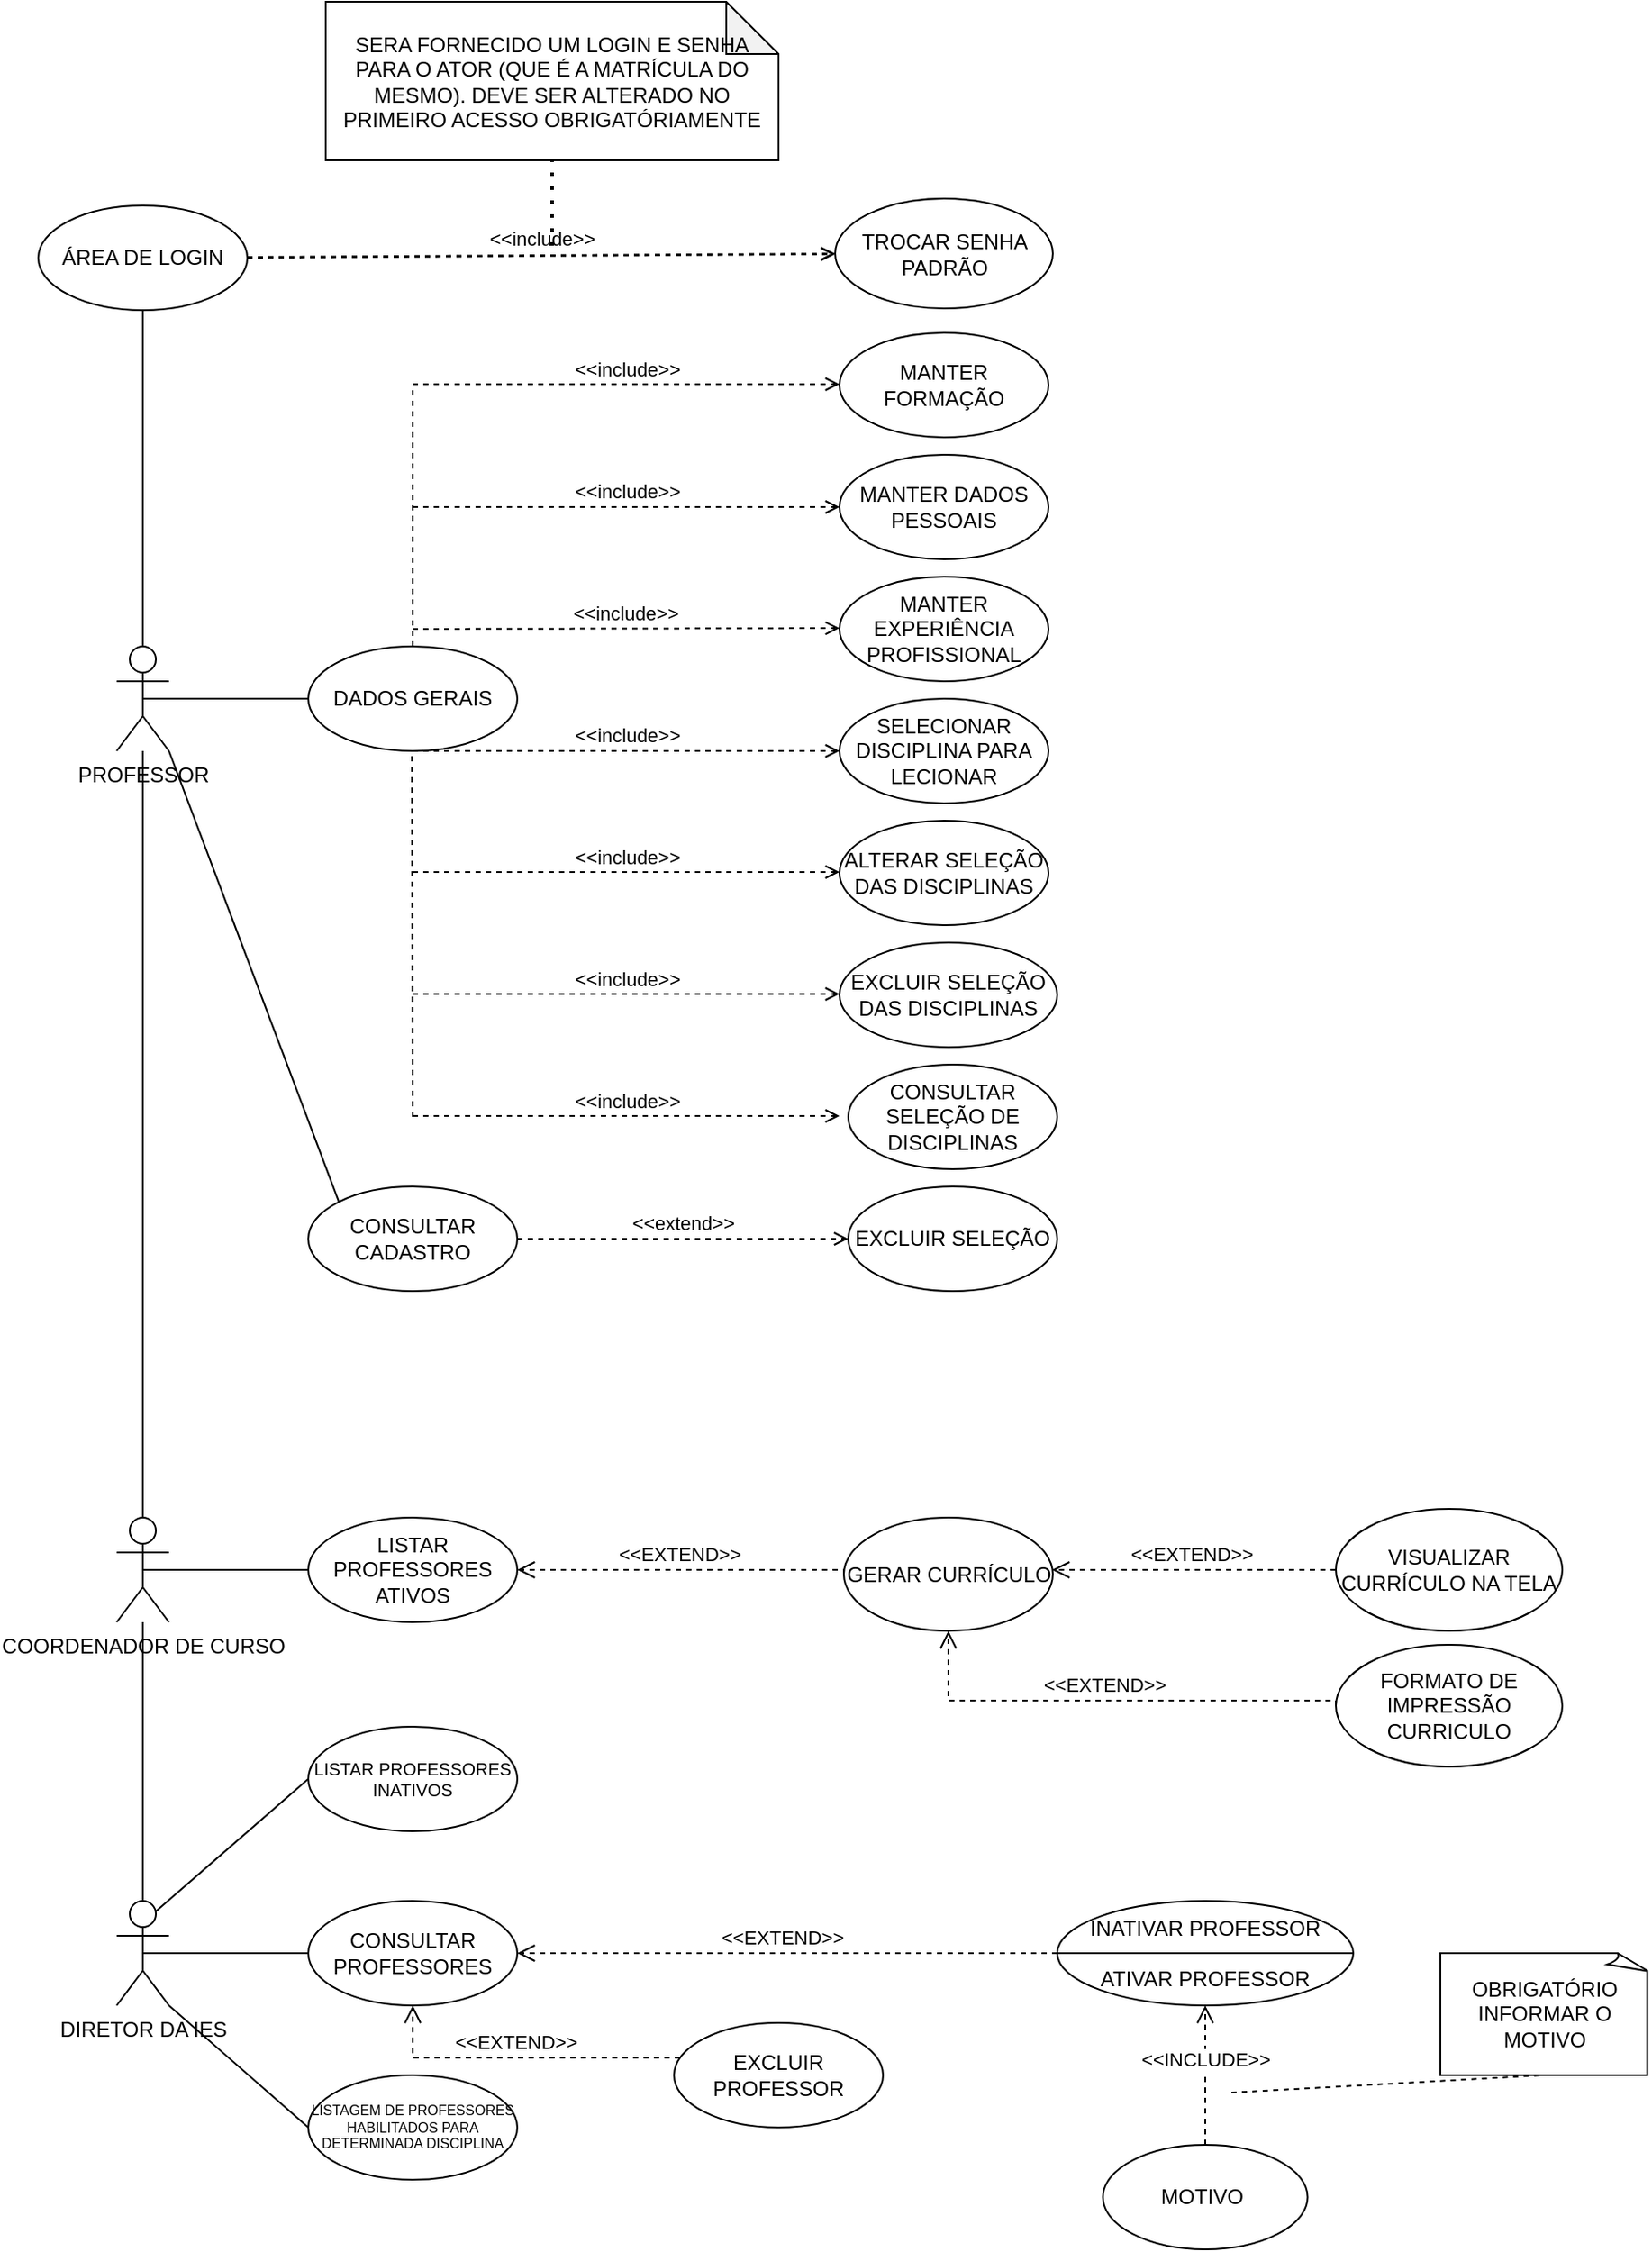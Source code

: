 <mxfile version="21.1.2" type="github">
  <diagram name="Página-1" id="EJFK8gLoTniek4UhLmyd">
    <mxGraphModel dx="993" dy="1689" grid="1" gridSize="10" guides="1" tooltips="1" connect="1" arrows="1" fold="1" page="1" pageScale="1" pageWidth="1169" pageHeight="826" math="0" shadow="0">
      <root>
        <mxCell id="0" />
        <mxCell id="1" parent="0" />
        <mxCell id="UVlV1NGihJrMhhD-RiZH-1" value="PROFESSOR" style="shape=umlActor;verticalLabelPosition=bottom;verticalAlign=top;html=1;outlineConnect=0;" parent="1" vertex="1">
          <mxGeometry x="170" y="-160" width="30" height="60" as="geometry" />
        </mxCell>
        <mxCell id="UVlV1NGihJrMhhD-RiZH-2" value="COORDENADOR DE CURSO" style="shape=umlActor;verticalLabelPosition=bottom;verticalAlign=top;html=1;outlineConnect=0;" parent="1" vertex="1">
          <mxGeometry x="170" y="340" width="30" height="60" as="geometry" />
        </mxCell>
        <mxCell id="UVlV1NGihJrMhhD-RiZH-3" value="DIRETOR DA IES" style="shape=umlActor;verticalLabelPosition=bottom;verticalAlign=top;html=1;outlineConnect=0;" parent="1" vertex="1">
          <mxGeometry x="170" y="560" width="30" height="60" as="geometry" />
        </mxCell>
        <mxCell id="UVlV1NGihJrMhhD-RiZH-6" value="DADOS GERAIS" style="ellipse;whiteSpace=wrap;html=1;" parent="1" vertex="1">
          <mxGeometry x="280" y="-160" width="120" height="60" as="geometry" />
        </mxCell>
        <mxCell id="UVlV1NGihJrMhhD-RiZH-7" value="LISTAR PROFESSORES ATIVOS" style="ellipse;whiteSpace=wrap;html=1;" parent="1" vertex="1">
          <mxGeometry x="280" y="340" width="120" height="60" as="geometry" />
        </mxCell>
        <mxCell id="UVlV1NGihJrMhhD-RiZH-9" value="CONSULTAR &lt;br&gt;PROFESSORES" style="ellipse;whiteSpace=wrap;html=1;" parent="1" vertex="1">
          <mxGeometry x="280" y="560" width="120" height="60" as="geometry" />
        </mxCell>
        <mxCell id="UVlV1NGihJrMhhD-RiZH-10" value="" style="endArrow=none;html=1;rounded=0;exitX=0.5;exitY=0.5;exitDx=0;exitDy=0;exitPerimeter=0;entryX=0;entryY=0.5;entryDx=0;entryDy=0;" parent="1" source="UVlV1NGihJrMhhD-RiZH-1" target="UVlV1NGihJrMhhD-RiZH-6" edge="1">
          <mxGeometry width="50" height="50" relative="1" as="geometry">
            <mxPoint x="410" y="-90" as="sourcePoint" />
            <mxPoint x="460" y="-140" as="targetPoint" />
          </mxGeometry>
        </mxCell>
        <mxCell id="UVlV1NGihJrMhhD-RiZH-11" value="" style="endArrow=none;html=1;rounded=0;exitX=0.5;exitY=0.5;exitDx=0;exitDy=0;exitPerimeter=0;entryX=0;entryY=0.5;entryDx=0;entryDy=0;" parent="1" source="UVlV1NGihJrMhhD-RiZH-2" target="UVlV1NGihJrMhhD-RiZH-7" edge="1">
          <mxGeometry width="50" height="50" relative="1" as="geometry">
            <mxPoint x="195" y="369.5" as="sourcePoint" />
            <mxPoint x="280" y="369.5" as="targetPoint" />
          </mxGeometry>
        </mxCell>
        <mxCell id="UVlV1NGihJrMhhD-RiZH-12" value="" style="endArrow=none;html=1;rounded=0;exitX=0.5;exitY=0.5;exitDx=0;exitDy=0;exitPerimeter=0;entryX=0;entryY=0.5;entryDx=0;entryDy=0;" parent="1" source="UVlV1NGihJrMhhD-RiZH-3" target="UVlV1NGihJrMhhD-RiZH-9" edge="1">
          <mxGeometry width="50" height="50" relative="1" as="geometry">
            <mxPoint x="195" y="600" as="sourcePoint" />
            <mxPoint x="280" y="600" as="targetPoint" />
          </mxGeometry>
        </mxCell>
        <mxCell id="UVlV1NGihJrMhhD-RiZH-13" value="" style="endArrow=none;html=1;rounded=0;exitX=0.5;exitY=0;exitDx=0;exitDy=0;exitPerimeter=0;" parent="1" source="UVlV1NGihJrMhhD-RiZH-2" target="UVlV1NGihJrMhhD-RiZH-1" edge="1">
          <mxGeometry width="50" height="50" relative="1" as="geometry">
            <mxPoint x="410" y="410" as="sourcePoint" />
            <mxPoint x="460" y="360" as="targetPoint" />
          </mxGeometry>
        </mxCell>
        <mxCell id="UVlV1NGihJrMhhD-RiZH-14" value="" style="endArrow=none;html=1;rounded=0;" parent="1" target="UVlV1NGihJrMhhD-RiZH-2" edge="1">
          <mxGeometry width="50" height="50" relative="1" as="geometry">
            <mxPoint x="185" y="560" as="sourcePoint" />
            <mxPoint x="184.5" y="420" as="targetPoint" />
          </mxGeometry>
        </mxCell>
        <mxCell id="UVlV1NGihJrMhhD-RiZH-15" value="MANTER DADOS PESSOAIS" style="ellipse;whiteSpace=wrap;html=1;" parent="1" vertex="1">
          <mxGeometry x="585" y="-270" width="120" height="60" as="geometry" />
        </mxCell>
        <mxCell id="UVlV1NGihJrMhhD-RiZH-16" value="" style="endArrow=none;dashed=1;html=1;rounded=0;exitX=0.5;exitY=0;exitDx=0;exitDy=0;" parent="1" source="UVlV1NGihJrMhhD-RiZH-6" edge="1">
          <mxGeometry width="50" height="50" relative="1" as="geometry">
            <mxPoint x="410" y="-40" as="sourcePoint" />
            <mxPoint x="340" y="-310" as="targetPoint" />
          </mxGeometry>
        </mxCell>
        <mxCell id="UVlV1NGihJrMhhD-RiZH-18" value="&amp;lt;&amp;lt;include&amp;gt;&amp;gt;" style="html=1;verticalAlign=bottom;labelBackgroundColor=none;endArrow=open;endFill=0;dashed=1;rounded=0;entryX=0;entryY=0.5;entryDx=0;entryDy=0;" parent="1" edge="1">
          <mxGeometry width="160" relative="1" as="geometry">
            <mxPoint x="340" y="-240" as="sourcePoint" />
            <mxPoint x="585" y="-240" as="targetPoint" />
            <mxPoint as="offset" />
          </mxGeometry>
        </mxCell>
        <mxCell id="UVlV1NGihJrMhhD-RiZH-19" value="MANTER EXPERIÊNCIA PROFISSIONAL" style="ellipse;whiteSpace=wrap;html=1;" parent="1" vertex="1">
          <mxGeometry x="585" y="-200" width="120" height="60" as="geometry" />
        </mxCell>
        <mxCell id="UVlV1NGihJrMhhD-RiZH-20" value="&amp;lt;&amp;lt;include&amp;gt;&amp;gt;" style="html=1;verticalAlign=bottom;labelBackgroundColor=none;endArrow=open;endFill=0;dashed=1;rounded=0;entryX=0;entryY=0.5;entryDx=0;entryDy=0;" parent="1" edge="1">
          <mxGeometry width="160" relative="1" as="geometry">
            <mxPoint x="340" y="-170" as="sourcePoint" />
            <mxPoint x="585" y="-170.5" as="targetPoint" />
            <mxPoint as="offset" />
          </mxGeometry>
        </mxCell>
        <mxCell id="UVlV1NGihJrMhhD-RiZH-21" value="SELECIONAR DISCIPLINA PARA LECIONAR" style="ellipse;whiteSpace=wrap;html=1;" parent="1" vertex="1">
          <mxGeometry x="585" y="-130" width="120" height="60" as="geometry" />
        </mxCell>
        <mxCell id="UVlV1NGihJrMhhD-RiZH-22" value="&amp;lt;&amp;lt;include&amp;gt;&amp;gt;" style="html=1;verticalAlign=bottom;labelBackgroundColor=none;endArrow=open;endFill=0;dashed=1;rounded=0;entryX=0;entryY=0.5;entryDx=0;entryDy=0;exitX=0.5;exitY=1;exitDx=0;exitDy=0;" parent="1" source="UVlV1NGihJrMhhD-RiZH-6" target="UVlV1NGihJrMhhD-RiZH-21" edge="1">
          <mxGeometry width="160" relative="1" as="geometry">
            <mxPoint x="350" y="-160" as="sourcePoint" />
            <mxPoint x="595" y="-160.5" as="targetPoint" />
            <mxPoint as="offset" />
          </mxGeometry>
        </mxCell>
        <mxCell id="UVlV1NGihJrMhhD-RiZH-23" value="ALTERAR SELEÇÃO DAS DISCIPLINAS" style="ellipse;whiteSpace=wrap;html=1;" parent="1" vertex="1">
          <mxGeometry x="585" y="-60" width="120" height="60" as="geometry" />
        </mxCell>
        <mxCell id="UVlV1NGihJrMhhD-RiZH-24" value="MANTER FORMAÇÃO" style="ellipse;whiteSpace=wrap;html=1;" parent="1" vertex="1">
          <mxGeometry x="585" y="-340" width="120" height="60" as="geometry" />
        </mxCell>
        <mxCell id="UVlV1NGihJrMhhD-RiZH-25" value="&amp;lt;&amp;lt;include&amp;gt;&amp;gt;" style="html=1;verticalAlign=bottom;labelBackgroundColor=none;endArrow=open;endFill=0;dashed=1;rounded=0;entryX=0;entryY=0.5;entryDx=0;entryDy=0;" parent="1" edge="1">
          <mxGeometry width="160" relative="1" as="geometry">
            <mxPoint x="340" y="-310.5" as="sourcePoint" />
            <mxPoint x="585" y="-310.5" as="targetPoint" />
            <mxPoint as="offset" />
          </mxGeometry>
        </mxCell>
        <mxCell id="UVlV1NGihJrMhhD-RiZH-26" value="&amp;lt;&amp;lt;include&amp;gt;&amp;gt;" style="html=1;verticalAlign=bottom;labelBackgroundColor=none;endArrow=open;endFill=0;dashed=1;rounded=0;entryX=0;entryY=0.5;entryDx=0;entryDy=0;" parent="1" edge="1">
          <mxGeometry width="160" relative="1" as="geometry">
            <mxPoint x="340" y="-30.5" as="sourcePoint" />
            <mxPoint x="585" y="-30.5" as="targetPoint" />
            <mxPoint as="offset" />
          </mxGeometry>
        </mxCell>
        <mxCell id="UVlV1NGihJrMhhD-RiZH-27" value="" style="endArrow=none;dashed=1;html=1;rounded=0;" parent="1" edge="1">
          <mxGeometry width="50" height="50" relative="1" as="geometry">
            <mxPoint x="340" y="110" as="sourcePoint" />
            <mxPoint x="339.5" y="-100" as="targetPoint" />
          </mxGeometry>
        </mxCell>
        <mxCell id="UVlV1NGihJrMhhD-RiZH-28" value="EXCLUIR SELEÇÃO DAS DISCIPLINAS " style="ellipse;whiteSpace=wrap;html=1;" parent="1" vertex="1">
          <mxGeometry x="585" y="10" width="125" height="60" as="geometry" />
        </mxCell>
        <mxCell id="UVlV1NGihJrMhhD-RiZH-30" value="&amp;lt;&amp;lt;include&amp;gt;&amp;gt;" style="html=1;verticalAlign=bottom;labelBackgroundColor=none;endArrow=open;endFill=0;dashed=1;rounded=0;entryX=0;entryY=0.5;entryDx=0;entryDy=0;" parent="1" edge="1">
          <mxGeometry width="160" relative="1" as="geometry">
            <mxPoint x="340" y="39.5" as="sourcePoint" />
            <mxPoint x="585" y="39.5" as="targetPoint" />
            <mxPoint as="offset" />
          </mxGeometry>
        </mxCell>
        <mxCell id="UVlV1NGihJrMhhD-RiZH-32" value="CONSULTAR SELEÇÃO DE DISCIPLINAS" style="ellipse;whiteSpace=wrap;html=1;" parent="1" vertex="1">
          <mxGeometry x="590" y="80" width="120" height="60" as="geometry" />
        </mxCell>
        <mxCell id="UVlV1NGihJrMhhD-RiZH-33" value="&amp;lt;&amp;lt;include&amp;gt;&amp;gt;" style="html=1;verticalAlign=bottom;labelBackgroundColor=none;endArrow=open;endFill=0;dashed=1;rounded=0;entryX=0;entryY=0.5;entryDx=0;entryDy=0;" parent="1" edge="1">
          <mxGeometry width="160" relative="1" as="geometry">
            <mxPoint x="340" y="109.5" as="sourcePoint" />
            <mxPoint x="585" y="109.5" as="targetPoint" />
            <mxPoint as="offset" />
          </mxGeometry>
        </mxCell>
        <mxCell id="3NK9w8VLI0gXLKrEOJrJ-1" value="ÁREA DE LOGIN" style="ellipse;whiteSpace=wrap;html=1;" parent="1" vertex="1">
          <mxGeometry x="125" y="-413" width="120" height="60" as="geometry" />
        </mxCell>
        <mxCell id="3NK9w8VLI0gXLKrEOJrJ-2" value="&amp;lt;&amp;lt;include&amp;gt;&amp;gt;" style="html=1;verticalAlign=bottom;labelBackgroundColor=none;endArrow=open;endFill=0;dashed=1;rounded=0;entryX=0;entryY=0.5;entryDx=0;entryDy=0;" parent="1" target="3NK9w8VLI0gXLKrEOJrJ-3" edge="1">
          <mxGeometry width="160" relative="1" as="geometry">
            <mxPoint x="245" y="-383.5" as="sourcePoint" />
            <mxPoint x="490" y="-383.5" as="targetPoint" />
            <mxPoint as="offset" />
          </mxGeometry>
        </mxCell>
        <mxCell id="3NK9w8VLI0gXLKrEOJrJ-4" value="SERA FORNECIDO UM LOGIN E SENHA PARA O ATOR (QUE É A MATRÍCULA DO MESMO). DEVE SER ALTERADO NO PRIMEIRO ACESSO OBRIGATÓRIAMENTE" style="shape=note;whiteSpace=wrap;html=1;backgroundOutline=1;darkOpacity=0.05;" parent="1" vertex="1">
          <mxGeometry x="290" y="-530" width="260" height="91" as="geometry" />
        </mxCell>
        <mxCell id="3NK9w8VLI0gXLKrEOJrJ-7" value="" style="html=1;verticalAlign=bottom;labelBackgroundColor=none;endArrow=open;endFill=0;dashed=1;rounded=0;exitX=1;exitY=0.5;exitDx=0;exitDy=0;" parent="1" target="3NK9w8VLI0gXLKrEOJrJ-3" edge="1" source="3NK9w8VLI0gXLKrEOJrJ-1">
          <mxGeometry width="160" relative="1" as="geometry">
            <mxPoint x="300" y="-380" as="sourcePoint" />
            <mxPoint x="780" y="-385" as="targetPoint" />
            <mxPoint as="offset" />
          </mxGeometry>
        </mxCell>
        <mxCell id="3NK9w8VLI0gXLKrEOJrJ-3" value="TROCAR SENHA PADRÃO" style="ellipse;whiteSpace=wrap;html=1;" parent="1" vertex="1">
          <mxGeometry x="582.5" y="-417" width="125" height="63" as="geometry" />
        </mxCell>
        <mxCell id="3NK9w8VLI0gXLKrEOJrJ-8" value="" style="endArrow=none;html=1;rounded=0;entryX=0.5;entryY=1;entryDx=0;entryDy=0;exitX=0.5;exitY=0;exitDx=0;exitDy=0;exitPerimeter=0;" parent="1" source="UVlV1NGihJrMhhD-RiZH-1" target="3NK9w8VLI0gXLKrEOJrJ-1" edge="1">
          <mxGeometry width="50" height="50" relative="1" as="geometry">
            <mxPoint x="370" y="-260" as="sourcePoint" />
            <mxPoint x="420" y="-310" as="targetPoint" />
          </mxGeometry>
        </mxCell>
        <mxCell id="3NK9w8VLI0gXLKrEOJrJ-10" value="CONSULTAR CADASTRO" style="ellipse;whiteSpace=wrap;html=1;" parent="1" vertex="1">
          <mxGeometry x="280" y="150" width="120" height="60" as="geometry" />
        </mxCell>
        <mxCell id="3NK9w8VLI0gXLKrEOJrJ-12" value="" style="endArrow=none;html=1;rounded=0;exitX=0;exitY=0;exitDx=0;exitDy=0;entryX=1;entryY=1;entryDx=0;entryDy=0;entryPerimeter=0;" parent="1" source="3NK9w8VLI0gXLKrEOJrJ-10" target="UVlV1NGihJrMhhD-RiZH-1" edge="1">
          <mxGeometry width="50" height="50" relative="1" as="geometry">
            <mxPoint x="490" y="140" as="sourcePoint" />
            <mxPoint x="540" y="90" as="targetPoint" />
          </mxGeometry>
        </mxCell>
        <mxCell id="Z181qQEqJ0iYLrkafPK_-5" value="" style="endArrow=none;dashed=1;html=1;dashPattern=1 3;strokeWidth=2;rounded=0;entryX=0.5;entryY=1;entryDx=0;entryDy=0;entryPerimeter=0;" edge="1" parent="1" target="3NK9w8VLI0gXLKrEOJrJ-4">
          <mxGeometry width="50" height="50" relative="1" as="geometry">
            <mxPoint x="420" y="-390" as="sourcePoint" />
            <mxPoint x="500" y="-469" as="targetPoint" />
          </mxGeometry>
        </mxCell>
        <mxCell id="Z181qQEqJ0iYLrkafPK_-7" value="EXCLUIR SELEÇÃO" style="ellipse;whiteSpace=wrap;html=1;" vertex="1" parent="1">
          <mxGeometry x="590" y="150" width="120" height="60" as="geometry" />
        </mxCell>
        <mxCell id="Z181qQEqJ0iYLrkafPK_-9" value="&amp;lt;&amp;lt;extend&amp;gt;&amp;gt;" style="html=1;verticalAlign=bottom;labelBackgroundColor=none;endArrow=open;endFill=0;dashed=1;rounded=0;entryX=0;entryY=0.5;entryDx=0;entryDy=0;exitX=1;exitY=0.5;exitDx=0;exitDy=0;" edge="1" parent="1" source="3NK9w8VLI0gXLKrEOJrJ-10" target="Z181qQEqJ0iYLrkafPK_-7">
          <mxGeometry width="160" relative="1" as="geometry">
            <mxPoint x="510" y="210" as="sourcePoint" />
            <mxPoint x="755" y="210" as="targetPoint" />
            <mxPoint as="offset" />
          </mxGeometry>
        </mxCell>
        <mxCell id="Z181qQEqJ0iYLrkafPK_-11" value="GERAR CURRÍCULO" style="ellipse;whiteSpace=wrap;html=1;" vertex="1" parent="1">
          <mxGeometry x="587.5" y="340" width="120" height="65" as="geometry" />
        </mxCell>
        <mxCell id="Z181qQEqJ0iYLrkafPK_-12" value="FORMATO DE IMPRESSÃO CURRICULO" style="ellipse;whiteSpace=wrap;html=1;" vertex="1" parent="1">
          <mxGeometry x="870" y="413" width="130" height="70" as="geometry" />
        </mxCell>
        <mxCell id="Z181qQEqJ0iYLrkafPK_-13" value="&amp;lt;&amp;lt;EXTEND&amp;gt;&amp;gt;" style="html=1;verticalAlign=bottom;endArrow=open;dashed=1;endSize=8;edgeStyle=elbowEdgeStyle;elbow=vertical;curved=0;rounded=0;entryX=1;entryY=0.5;entryDx=0;entryDy=0;exitX=0;exitY=0.5;exitDx=0;exitDy=0;" edge="1" parent="1" source="Z181qQEqJ0iYLrkafPK_-11" target="UVlV1NGihJrMhhD-RiZH-7">
          <mxGeometry x="0.024" relative="1" as="geometry">
            <mxPoint x="510" y="380" as="sourcePoint" />
            <mxPoint x="578.952" y="379.857" as="targetPoint" />
            <mxPoint as="offset" />
            <Array as="points">
              <mxPoint x="430" y="370" />
              <mxPoint x="590" y="390" />
            </Array>
          </mxGeometry>
        </mxCell>
        <mxCell id="Z181qQEqJ0iYLrkafPK_-14" value="&amp;lt;&amp;lt;EXTEND&amp;gt;&amp;gt;" style="html=1;verticalAlign=bottom;endArrow=open;dashed=1;endSize=8;edgeStyle=elbowEdgeStyle;elbow=vertical;curved=0;rounded=0;exitX=0;exitY=0.5;exitDx=0;exitDy=0;" edge="1" parent="1" source="Z181qQEqJ0iYLrkafPK_-27">
          <mxGeometry x="0.024" relative="1" as="geometry">
            <mxPoint x="860" y="360" as="sourcePoint" />
            <mxPoint x="707" y="370" as="targetPoint" />
            <mxPoint as="offset" />
            <Array as="points">
              <mxPoint x="790" y="370" />
            </Array>
          </mxGeometry>
        </mxCell>
        <mxCell id="Z181qQEqJ0iYLrkafPK_-15" value="&amp;lt;&amp;lt;EXTEND&amp;gt;&amp;gt;" style="html=1;verticalAlign=bottom;endArrow=open;dashed=1;endSize=8;edgeStyle=elbowEdgeStyle;elbow=vertical;curved=0;rounded=0;entryX=0.5;entryY=1;entryDx=0;entryDy=0;exitX=0;exitY=0.5;exitDx=0;exitDy=0;" edge="1" parent="1" source="Z181qQEqJ0iYLrkafPK_-12" target="Z181qQEqJ0iYLrkafPK_-11">
          <mxGeometry x="0.024" relative="1" as="geometry">
            <mxPoint x="861" y="470" as="sourcePoint" />
            <mxPoint x="764" y="491" as="targetPoint" />
            <mxPoint as="offset" />
            <Array as="points">
              <mxPoint x="740" y="445" />
            </Array>
          </mxGeometry>
        </mxCell>
        <mxCell id="Z181qQEqJ0iYLrkafPK_-16" value="LISTAR PROFESSORES INATIVOS" style="ellipse;whiteSpace=wrap;html=1;fontSize=10;" vertex="1" parent="1">
          <mxGeometry x="280" y="460" width="120" height="60" as="geometry" />
        </mxCell>
        <mxCell id="Z181qQEqJ0iYLrkafPK_-17" value="LISTAGEM DE PROFESSORES HABILITADOS PARA DETERMINADA DISCIPLINA" style="ellipse;whiteSpace=wrap;html=1;fontSize=8;" vertex="1" parent="1">
          <mxGeometry x="280" y="660" width="120" height="60" as="geometry" />
        </mxCell>
        <mxCell id="Z181qQEqJ0iYLrkafPK_-18" value="EXCLUIR PROFESSOR" style="ellipse;whiteSpace=wrap;html=1;" vertex="1" parent="1">
          <mxGeometry x="490" y="630" width="120" height="60" as="geometry" />
        </mxCell>
        <mxCell id="Z181qQEqJ0iYLrkafPK_-19" value="&amp;lt;&amp;lt;EXTEND&amp;gt;&amp;gt;" style="html=1;verticalAlign=bottom;endArrow=open;dashed=1;endSize=8;edgeStyle=elbowEdgeStyle;elbow=vertical;curved=0;rounded=0;entryX=1;entryY=0.5;entryDx=0;entryDy=0;exitX=0;exitY=0.5;exitDx=0;exitDy=0;" edge="1" parent="1" source="Z181qQEqJ0iYLrkafPK_-20" target="UVlV1NGihJrMhhD-RiZH-9">
          <mxGeometry x="0.023" relative="1" as="geometry">
            <mxPoint x="660" y="600" as="sourcePoint" />
            <mxPoint x="490" y="650" as="targetPoint" />
            <mxPoint as="offset" />
            <Array as="points">
              <mxPoint x="560" y="590" />
              <mxPoint x="650" y="660" />
            </Array>
          </mxGeometry>
        </mxCell>
        <mxCell id="Z181qQEqJ0iYLrkafPK_-20" value="INATIVAR PROFESSOR&lt;br&gt;&lt;br&gt;ATIVAR PROFESSOR" style="ellipse;whiteSpace=wrap;html=1;" vertex="1" parent="1">
          <mxGeometry x="710" y="560" width="170" height="60" as="geometry" />
        </mxCell>
        <mxCell id="Z181qQEqJ0iYLrkafPK_-21" value="" style="endArrow=none;html=1;rounded=0;exitX=0;exitY=0.5;exitDx=0;exitDy=0;entryX=1;entryY=0.5;entryDx=0;entryDy=0;" edge="1" parent="1" target="Z181qQEqJ0iYLrkafPK_-20" source="Z181qQEqJ0iYLrkafPK_-20">
          <mxGeometry width="50" height="50" relative="1" as="geometry">
            <mxPoint x="710" y="579.5" as="sourcePoint" />
            <mxPoint x="910" y="590" as="targetPoint" />
          </mxGeometry>
        </mxCell>
        <mxCell id="Z181qQEqJ0iYLrkafPK_-22" value="&amp;lt;&amp;lt;EXTEND&amp;gt;&amp;gt;" style="html=1;verticalAlign=bottom;endArrow=open;dashed=1;endSize=8;edgeStyle=elbowEdgeStyle;elbow=vertical;curved=0;rounded=0;entryX=0.5;entryY=1;entryDx=0;entryDy=0;" edge="1" parent="1" source="Z181qQEqJ0iYLrkafPK_-18" target="UVlV1NGihJrMhhD-RiZH-9">
          <mxGeometry x="0.023" relative="1" as="geometry">
            <mxPoint x="535" y="740" as="sourcePoint" />
            <mxPoint x="450" y="650" as="targetPoint" />
            <mxPoint as="offset" />
            <Array as="points">
              <mxPoint x="430" y="650" />
              <mxPoint x="515" y="710" />
            </Array>
          </mxGeometry>
        </mxCell>
        <mxCell id="Z181qQEqJ0iYLrkafPK_-23" value="MOTIVO&amp;nbsp;" style="ellipse;whiteSpace=wrap;html=1;" vertex="1" parent="1">
          <mxGeometry x="736.25" y="700" width="117.5" height="60" as="geometry" />
        </mxCell>
        <mxCell id="Z181qQEqJ0iYLrkafPK_-24" value="&amp;lt;&amp;lt;INCLUDE&amp;gt;&amp;gt;" style="html=1;verticalAlign=bottom;endArrow=open;dashed=1;endSize=8;edgeStyle=elbowEdgeStyle;elbow=vertical;curved=0;rounded=0;exitX=0.5;exitY=0;exitDx=0;exitDy=0;entryX=0.5;entryY=1;entryDx=0;entryDy=0;" edge="1" parent="1" source="Z181qQEqJ0iYLrkafPK_-23" target="Z181qQEqJ0iYLrkafPK_-20">
          <mxGeometry relative="1" as="geometry">
            <mxPoint x="960" y="620" as="sourcePoint" />
            <mxPoint x="920" y="550" as="targetPoint" />
            <Array as="points">
              <mxPoint x="820" y="680" />
            </Array>
          </mxGeometry>
        </mxCell>
        <mxCell id="Z181qQEqJ0iYLrkafPK_-25" value="OBRIGATÓRIO INFORMAR O MOTIVO" style="whiteSpace=wrap;html=1;shape=mxgraph.basic.document" vertex="1" parent="1">
          <mxGeometry x="930" y="590" width="120" height="70" as="geometry" />
        </mxCell>
        <mxCell id="Z181qQEqJ0iYLrkafPK_-26" value="" style="endArrow=none;dashed=1;html=1;rounded=0;entryX=0.5;entryY=1;entryDx=0;entryDy=0;entryPerimeter=0;" edge="1" parent="1" target="Z181qQEqJ0iYLrkafPK_-25">
          <mxGeometry width="50" height="50" relative="1" as="geometry">
            <mxPoint x="810" y="670" as="sourcePoint" />
            <mxPoint x="1010" y="555" as="targetPoint" />
          </mxGeometry>
        </mxCell>
        <mxCell id="Z181qQEqJ0iYLrkafPK_-27" value="VISUALIZAR CURRÍCULO NA TELA" style="ellipse;whiteSpace=wrap;html=1;" vertex="1" parent="1">
          <mxGeometry x="870" y="335" width="130" height="70" as="geometry" />
        </mxCell>
        <mxCell id="Z181qQEqJ0iYLrkafPK_-30" value="" style="endArrow=none;html=1;rounded=0;exitX=0.75;exitY=0.1;exitDx=0;exitDy=0;exitPerimeter=0;entryX=0;entryY=0.5;entryDx=0;entryDy=0;" edge="1" parent="1" source="UVlV1NGihJrMhhD-RiZH-3" target="Z181qQEqJ0iYLrkafPK_-16">
          <mxGeometry width="50" height="50" relative="1" as="geometry">
            <mxPoint x="510" y="550" as="sourcePoint" />
            <mxPoint x="560" y="500" as="targetPoint" />
          </mxGeometry>
        </mxCell>
        <mxCell id="Z181qQEqJ0iYLrkafPK_-31" value="" style="endArrow=none;html=1;rounded=0;exitX=0;exitY=0.5;exitDx=0;exitDy=0;entryX=1;entryY=1;entryDx=0;entryDy=0;entryPerimeter=0;" edge="1" parent="1" source="Z181qQEqJ0iYLrkafPK_-17" target="UVlV1NGihJrMhhD-RiZH-3">
          <mxGeometry width="50" height="50" relative="1" as="geometry">
            <mxPoint x="158" y="786" as="sourcePoint" />
            <mxPoint x="245" y="710" as="targetPoint" />
          </mxGeometry>
        </mxCell>
      </root>
    </mxGraphModel>
  </diagram>
</mxfile>
